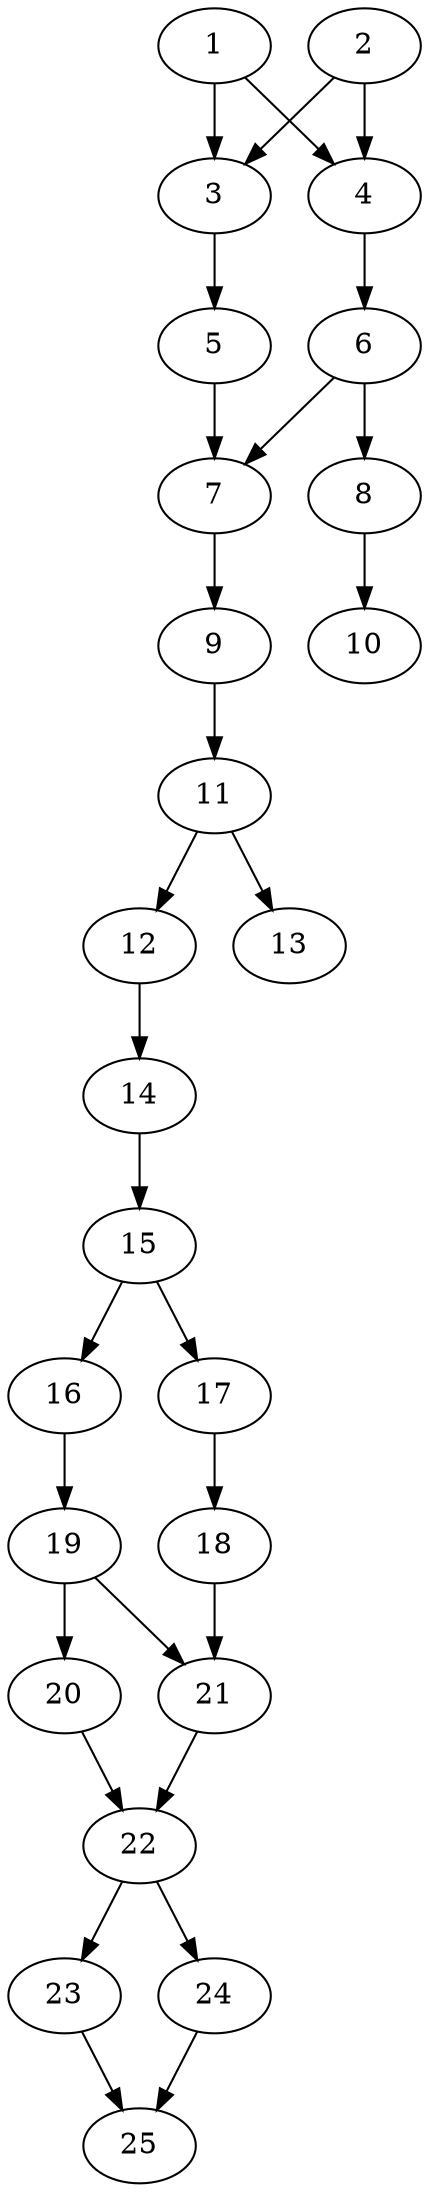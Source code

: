 // DAG automatically generated by daggen at Thu Oct  3 14:00:39 2019
// ./daggen --dot -n 25 --ccr 0.3 --fat 0.3 --regular 0.5 --density 0.6 --mindata 5242880 --maxdata 52428800 
digraph G {
  1 [size="31092053", alpha="0.19", expect_size="9327616"] 
  1 -> 3 [size ="9327616"]
  1 -> 4 [size ="9327616"]
  2 [size="35389440", alpha="0.05", expect_size="10616832"] 
  2 -> 3 [size ="10616832"]
  2 -> 4 [size ="10616832"]
  3 [size="148807680", alpha="0.19", expect_size="44642304"] 
  3 -> 5 [size ="44642304"]
  4 [size="138533547", alpha="0.06", expect_size="41560064"] 
  4 -> 6 [size ="41560064"]
  5 [size="114940587", alpha="0.15", expect_size="34482176"] 
  5 -> 7 [size ="34482176"]
  6 [size="113513813", alpha="0.05", expect_size="34054144"] 
  6 -> 7 [size ="34054144"]
  6 -> 8 [size ="34054144"]
  7 [size="64030720", alpha="0.01", expect_size="19209216"] 
  7 -> 9 [size ="19209216"]
  8 [size="98870613", alpha="0.06", expect_size="29661184"] 
  8 -> 10 [size ="29661184"]
  9 [size="153565867", alpha="0.19", expect_size="46069760"] 
  9 -> 11 [size ="46069760"]
  10 [size="122163200", alpha="0.13", expect_size="36648960"] 
  11 [size="41830400", alpha="0.17", expect_size="12549120"] 
  11 -> 12 [size ="12549120"]
  11 -> 13 [size ="12549120"]
  12 [size="37580800", alpha="0.18", expect_size="11274240"] 
  12 -> 14 [size ="11274240"]
  13 [size="73369600", alpha="0.03", expect_size="22010880"] 
  14 [size="63327573", alpha="0.09", expect_size="18998272"] 
  14 -> 15 [size ="18998272"]
  15 [size="113312427", alpha="0.00", expect_size="33993728"] 
  15 -> 16 [size ="33993728"]
  15 -> 17 [size ="33993728"]
  16 [size="71051947", alpha="0.02", expect_size="21315584"] 
  16 -> 19 [size ="21315584"]
  17 [size="108748800", alpha="0.19", expect_size="32624640"] 
  17 -> 18 [size ="32624640"]
  18 [size="115688107", alpha="0.10", expect_size="34706432"] 
  18 -> 21 [size ="34706432"]
  19 [size="164502187", alpha="0.15", expect_size="49350656"] 
  19 -> 20 [size ="49350656"]
  19 -> 21 [size ="49350656"]
  20 [size="156846080", alpha="0.08", expect_size="47053824"] 
  20 -> 22 [size ="47053824"]
  21 [size="101160960", alpha="0.04", expect_size="30348288"] 
  21 -> 22 [size ="30348288"]
  22 [size="76642987", alpha="0.02", expect_size="22992896"] 
  22 -> 23 [size ="22992896"]
  22 -> 24 [size ="22992896"]
  23 [size="61300053", alpha="0.16", expect_size="18390016"] 
  23 -> 25 [size ="18390016"]
  24 [size="83473067", alpha="0.06", expect_size="25041920"] 
  24 -> 25 [size ="25041920"]
  25 [size="154129067", alpha="0.08", expect_size="46238720"] 
}
